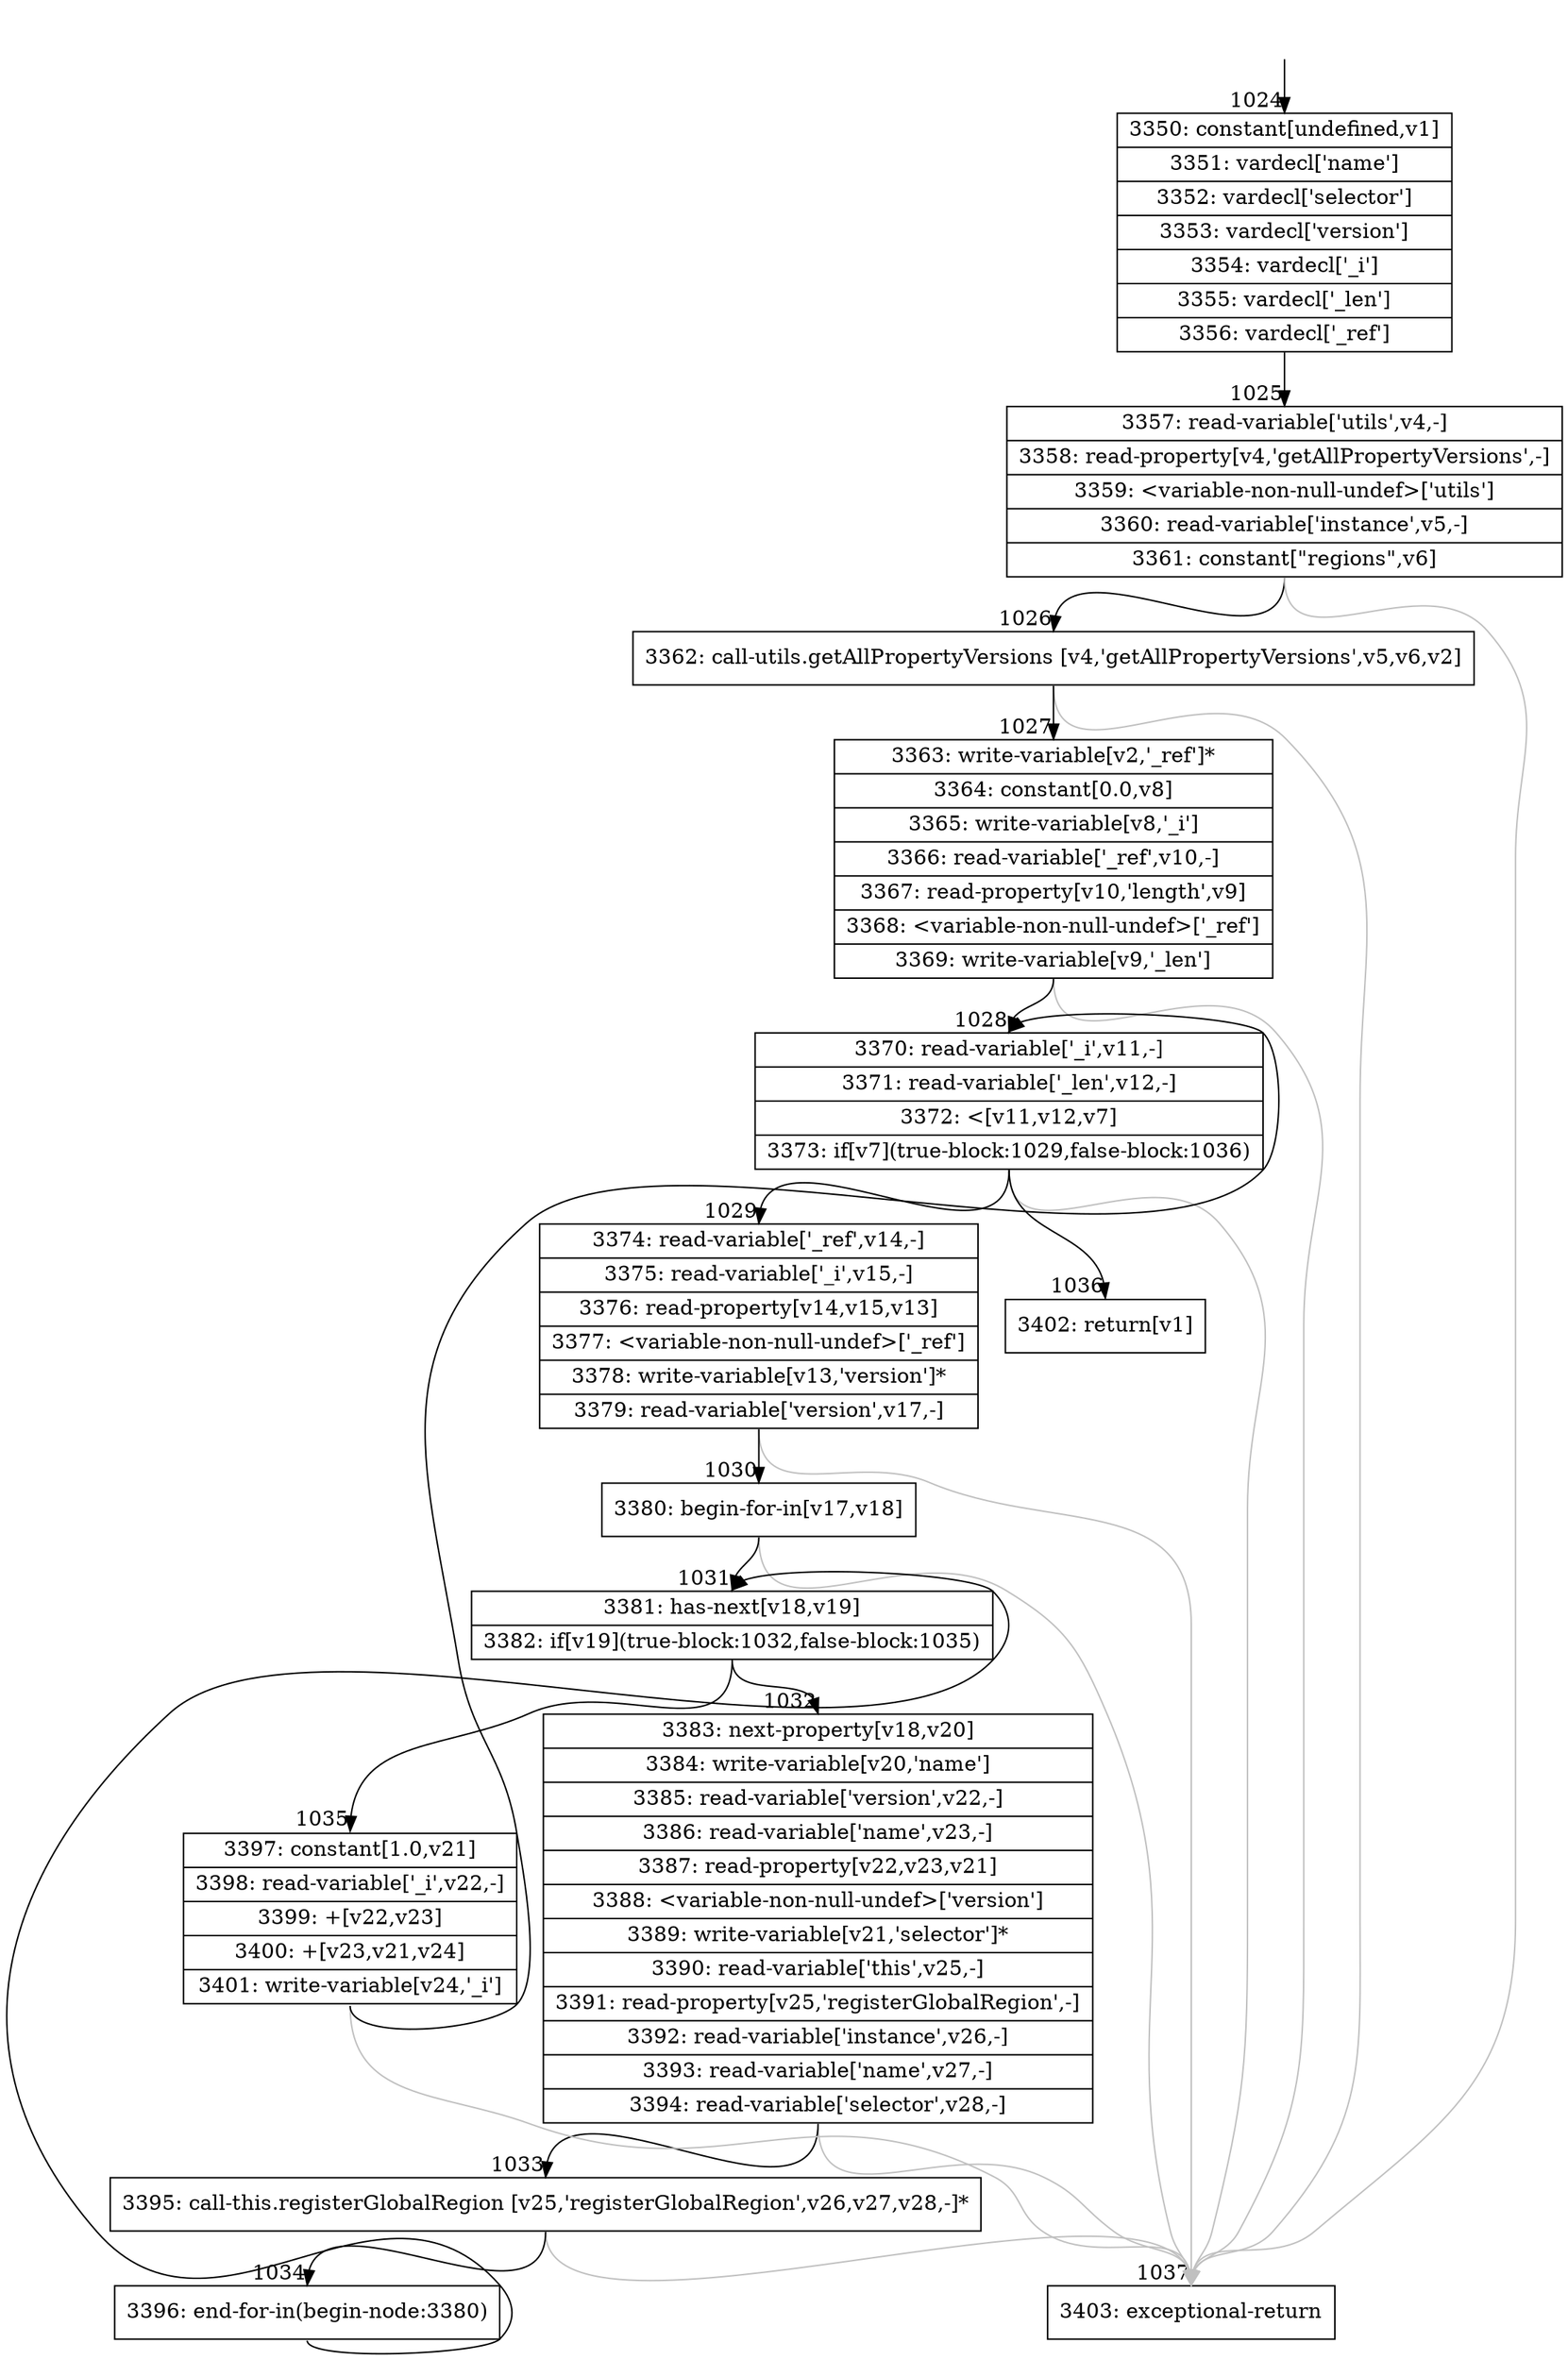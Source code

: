 digraph {
rankdir="TD"
BB_entry91[shape=none,label=""];
BB_entry91 -> BB1024 [tailport=s, headport=n, headlabel="    1024"]
BB1024 [shape=record label="{3350: constant[undefined,v1]|3351: vardecl['name']|3352: vardecl['selector']|3353: vardecl['version']|3354: vardecl['_i']|3355: vardecl['_len']|3356: vardecl['_ref']}" ] 
BB1024 -> BB1025 [tailport=s, headport=n, headlabel="      1025"]
BB1025 [shape=record label="{3357: read-variable['utils',v4,-]|3358: read-property[v4,'getAllPropertyVersions',-]|3359: \<variable-non-null-undef\>['utils']|3360: read-variable['instance',v5,-]|3361: constant[\"regions\",v6]}" ] 
BB1025 -> BB1026 [tailport=s, headport=n, headlabel="      1026"]
BB1025 -> BB1037 [tailport=s, headport=n, color=gray, headlabel="      1037"]
BB1026 [shape=record label="{3362: call-utils.getAllPropertyVersions [v4,'getAllPropertyVersions',v5,v6,v2]}" ] 
BB1026 -> BB1027 [tailport=s, headport=n, headlabel="      1027"]
BB1026 -> BB1037 [tailport=s, headport=n, color=gray]
BB1027 [shape=record label="{3363: write-variable[v2,'_ref']*|3364: constant[0.0,v8]|3365: write-variable[v8,'_i']|3366: read-variable['_ref',v10,-]|3367: read-property[v10,'length',v9]|3368: \<variable-non-null-undef\>['_ref']|3369: write-variable[v9,'_len']}" ] 
BB1027 -> BB1028 [tailport=s, headport=n, headlabel="      1028"]
BB1027 -> BB1037 [tailport=s, headport=n, color=gray]
BB1028 [shape=record label="{3370: read-variable['_i',v11,-]|3371: read-variable['_len',v12,-]|3372: \<[v11,v12,v7]|3373: if[v7](true-block:1029,false-block:1036)}" ] 
BB1028 -> BB1029 [tailport=s, headport=n, headlabel="      1029"]
BB1028 -> BB1036 [tailport=s, headport=n, headlabel="      1036"]
BB1028 -> BB1037 [tailport=s, headport=n, color=gray]
BB1029 [shape=record label="{3374: read-variable['_ref',v14,-]|3375: read-variable['_i',v15,-]|3376: read-property[v14,v15,v13]|3377: \<variable-non-null-undef\>['_ref']|3378: write-variable[v13,'version']*|3379: read-variable['version',v17,-]}" ] 
BB1029 -> BB1030 [tailport=s, headport=n, headlabel="      1030"]
BB1029 -> BB1037 [tailport=s, headport=n, color=gray]
BB1030 [shape=record label="{3380: begin-for-in[v17,v18]}" ] 
BB1030 -> BB1031 [tailport=s, headport=n, headlabel="      1031"]
BB1030 -> BB1037 [tailport=s, headport=n, color=gray]
BB1031 [shape=record label="{3381: has-next[v18,v19]|3382: if[v19](true-block:1032,false-block:1035)}" ] 
BB1031 -> BB1032 [tailport=s, headport=n, headlabel="      1032"]
BB1031 -> BB1035 [tailport=s, headport=n, headlabel="      1035"]
BB1032 [shape=record label="{3383: next-property[v18,v20]|3384: write-variable[v20,'name']|3385: read-variable['version',v22,-]|3386: read-variable['name',v23,-]|3387: read-property[v22,v23,v21]|3388: \<variable-non-null-undef\>['version']|3389: write-variable[v21,'selector']*|3390: read-variable['this',v25,-]|3391: read-property[v25,'registerGlobalRegion',-]|3392: read-variable['instance',v26,-]|3393: read-variable['name',v27,-]|3394: read-variable['selector',v28,-]}" ] 
BB1032 -> BB1033 [tailport=s, headport=n, headlabel="      1033"]
BB1032 -> BB1037 [tailport=s, headport=n, color=gray]
BB1033 [shape=record label="{3395: call-this.registerGlobalRegion [v25,'registerGlobalRegion',v26,v27,v28,-]*}" ] 
BB1033 -> BB1034 [tailport=s, headport=n, headlabel="      1034"]
BB1033 -> BB1037 [tailport=s, headport=n, color=gray]
BB1034 [shape=record label="{3396: end-for-in(begin-node:3380)}" ] 
BB1034 -> BB1031 [tailport=s, headport=n]
BB1035 [shape=record label="{3397: constant[1.0,v21]|3398: read-variable['_i',v22,-]|3399: +[v22,v23]|3400: +[v23,v21,v24]|3401: write-variable[v24,'_i']}" ] 
BB1035 -> BB1028 [tailport=s, headport=n]
BB1035 -> BB1037 [tailport=s, headport=n, color=gray]
BB1036 [shape=record label="{3402: return[v1]}" ] 
BB1037 [shape=record label="{3403: exceptional-return}" ] 
//#$~ 965
}

